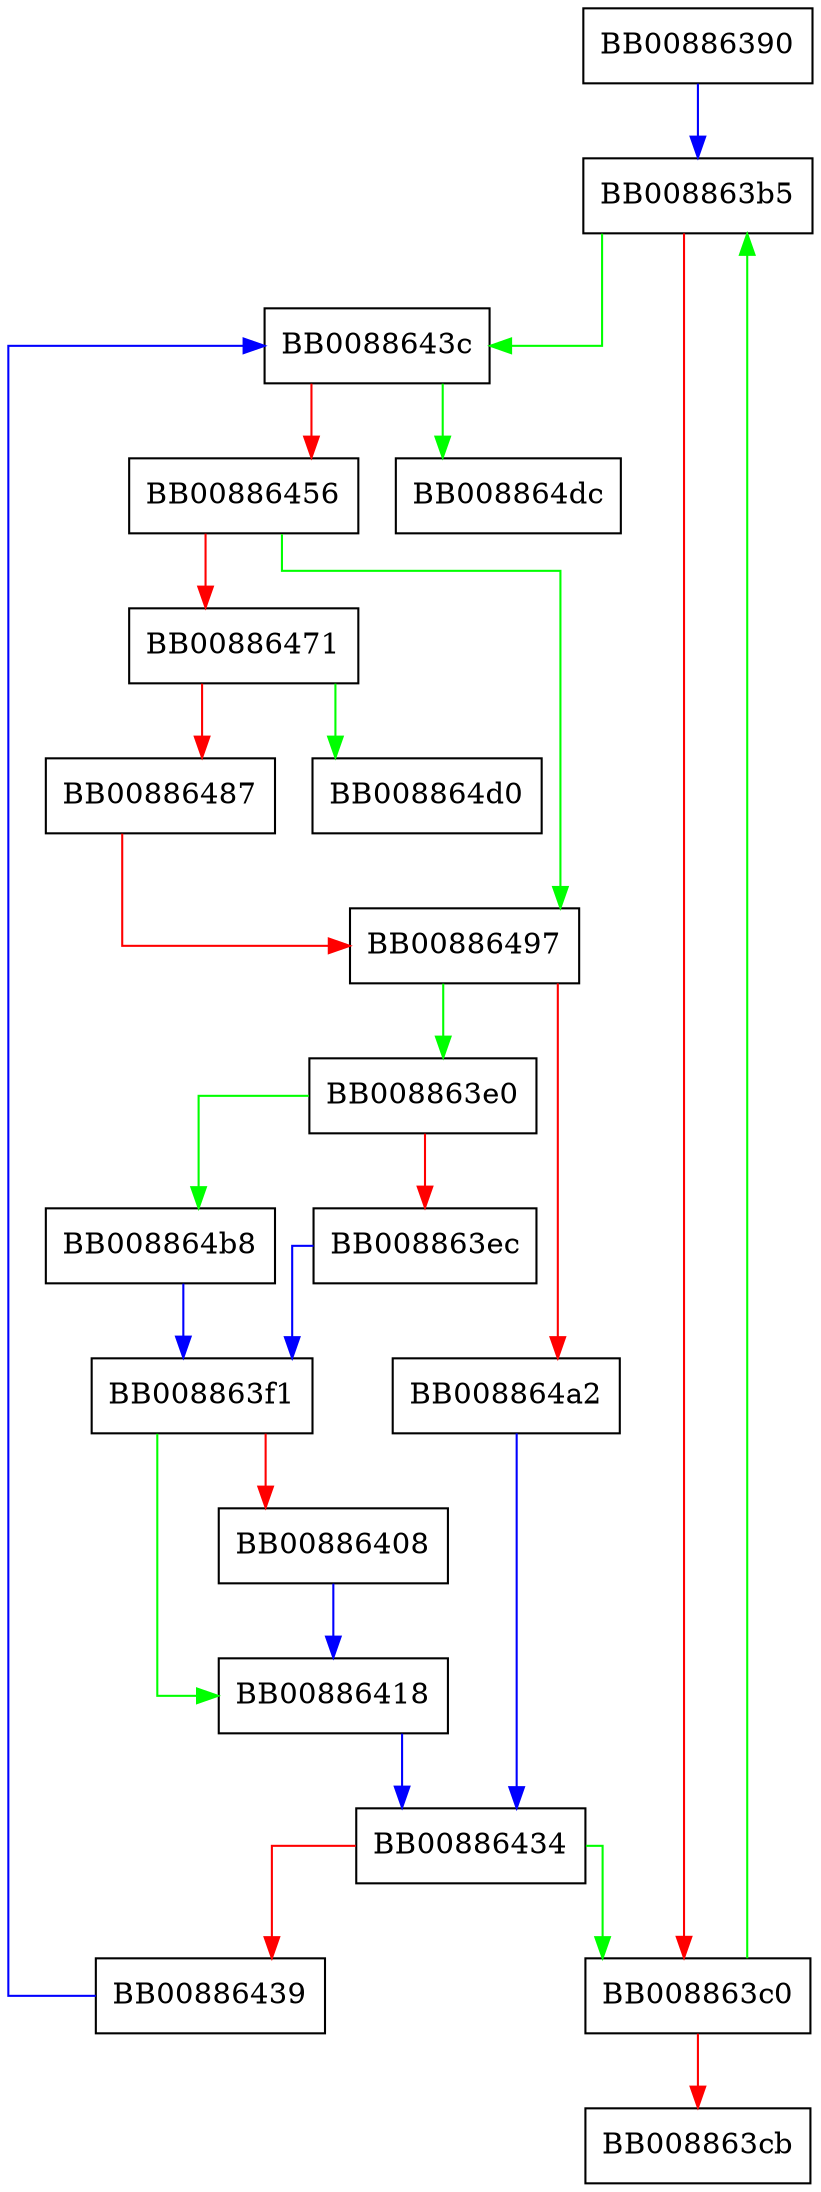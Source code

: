 digraph malloc_consolidate {
  node [shape="box"];
  graph [splines=ortho];
  BB00886390 -> BB008863b5 [color="blue"];
  BB008863b5 -> BB0088643c [color="green"];
  BB008863b5 -> BB008863c0 [color="red"];
  BB008863c0 -> BB008863b5 [color="green"];
  BB008863c0 -> BB008863cb [color="red"];
  BB008863e0 -> BB008864b8 [color="green"];
  BB008863e0 -> BB008863ec [color="red"];
  BB008863ec -> BB008863f1 [color="blue"];
  BB008863f1 -> BB00886418 [color="green"];
  BB008863f1 -> BB00886408 [color="red"];
  BB00886408 -> BB00886418 [color="blue"];
  BB00886418 -> BB00886434 [color="blue"];
  BB00886434 -> BB008863c0 [color="green"];
  BB00886434 -> BB00886439 [color="red"];
  BB00886439 -> BB0088643c [color="blue"];
  BB0088643c -> BB008864dc [color="green"];
  BB0088643c -> BB00886456 [color="red"];
  BB00886456 -> BB00886497 [color="green"];
  BB00886456 -> BB00886471 [color="red"];
  BB00886471 -> BB008864d0 [color="green"];
  BB00886471 -> BB00886487 [color="red"];
  BB00886487 -> BB00886497 [color="red"];
  BB00886497 -> BB008863e0 [color="green"];
  BB00886497 -> BB008864a2 [color="red"];
  BB008864a2 -> BB00886434 [color="blue"];
  BB008864b8 -> BB008863f1 [color="blue"];
}